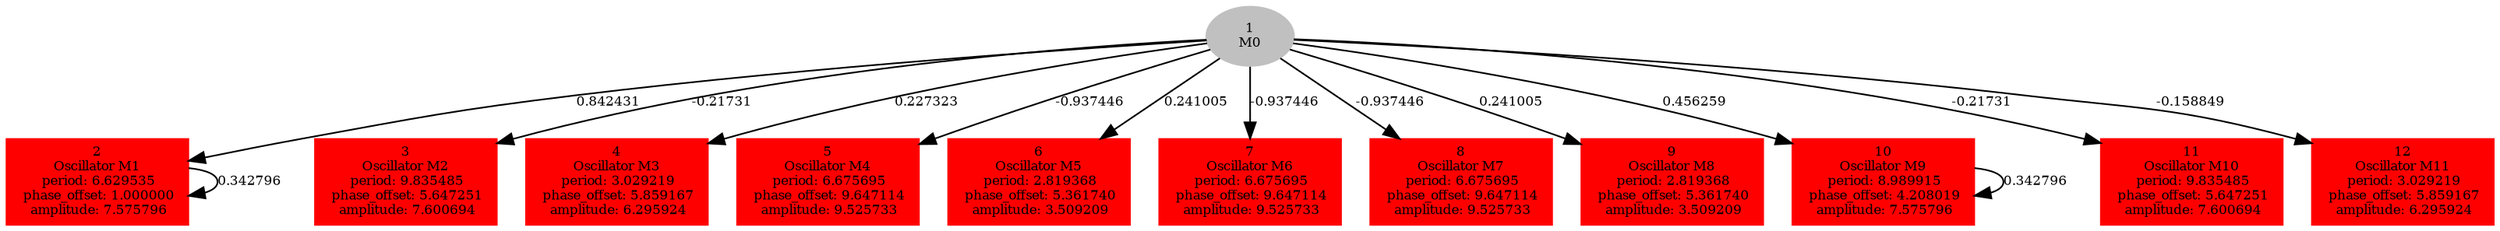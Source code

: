  digraph g{ forcelabels=true;
1[label=<1<BR/>M0>,color="grey",style=filled,fontsize=8];
2 [label=<2<BR />Oscillator M1<BR /> period: 6.629535<BR /> phase_offset: 1.000000<BR /> amplitude: 7.575796>, shape=box,color=red,style=filled,fontsize=8];3 [label=<3<BR />Oscillator M2<BR /> period: 9.835485<BR /> phase_offset: 5.647251<BR /> amplitude: 7.600694>, shape=box,color=red,style=filled,fontsize=8];4 [label=<4<BR />Oscillator M3<BR /> period: 3.029219<BR /> phase_offset: 5.859167<BR /> amplitude: 6.295924>, shape=box,color=red,style=filled,fontsize=8];5 [label=<5<BR />Oscillator M4<BR /> period: 6.675695<BR /> phase_offset: 9.647114<BR /> amplitude: 9.525733>, shape=box,color=red,style=filled,fontsize=8];6 [label=<6<BR />Oscillator M5<BR /> period: 2.819368<BR /> phase_offset: 5.361740<BR /> amplitude: 3.509209>, shape=box,color=red,style=filled,fontsize=8];7 [label=<7<BR />Oscillator M6<BR /> period: 6.675695<BR /> phase_offset: 9.647114<BR /> amplitude: 9.525733>, shape=box,color=red,style=filled,fontsize=8];8 [label=<8<BR />Oscillator M7<BR /> period: 6.675695<BR /> phase_offset: 9.647114<BR /> amplitude: 9.525733>, shape=box,color=red,style=filled,fontsize=8];9 [label=<9<BR />Oscillator M8<BR /> period: 2.819368<BR /> phase_offset: 5.361740<BR /> amplitude: 3.509209>, shape=box,color=red,style=filled,fontsize=8];10 [label=<10<BR />Oscillator M9<BR /> period: 8.989915<BR /> phase_offset: 4.208019<BR /> amplitude: 7.575796>, shape=box,color=red,style=filled,fontsize=8];11 [label=<11<BR />Oscillator M10<BR /> period: 9.835485<BR /> phase_offset: 5.647251<BR /> amplitude: 7.600694>, shape=box,color=red,style=filled,fontsize=8];12 [label=<12<BR />Oscillator M11<BR /> period: 3.029219<BR /> phase_offset: 5.859167<BR /> amplitude: 6.295924>, shape=box,color=red,style=filled,fontsize=8];1 -> 2[label="0.842431 ",fontsize="8"];
1 -> 3[label="-0.21731 ",fontsize="8"];
1 -> 4[label="0.227323 ",fontsize="8"];
1 -> 5[label="-0.937446 ",fontsize="8"];
1 -> 6[label="0.241005 ",fontsize="8"];
1 -> 7[label="-0.937446 ",fontsize="8"];
1 -> 8[label="-0.937446 ",fontsize="8"];
1 -> 9[label="0.241005 ",fontsize="8"];
1 -> 10[label="0.456259 ",fontsize="8"];
1 -> 11[label="-0.21731 ",fontsize="8"];
1 -> 12[label="-0.158849 ",fontsize="8"];
2 -> 2[label="0.342796 ",fontsize="8"];
10 -> 10[label="0.342796 ",fontsize="8"];
 }
